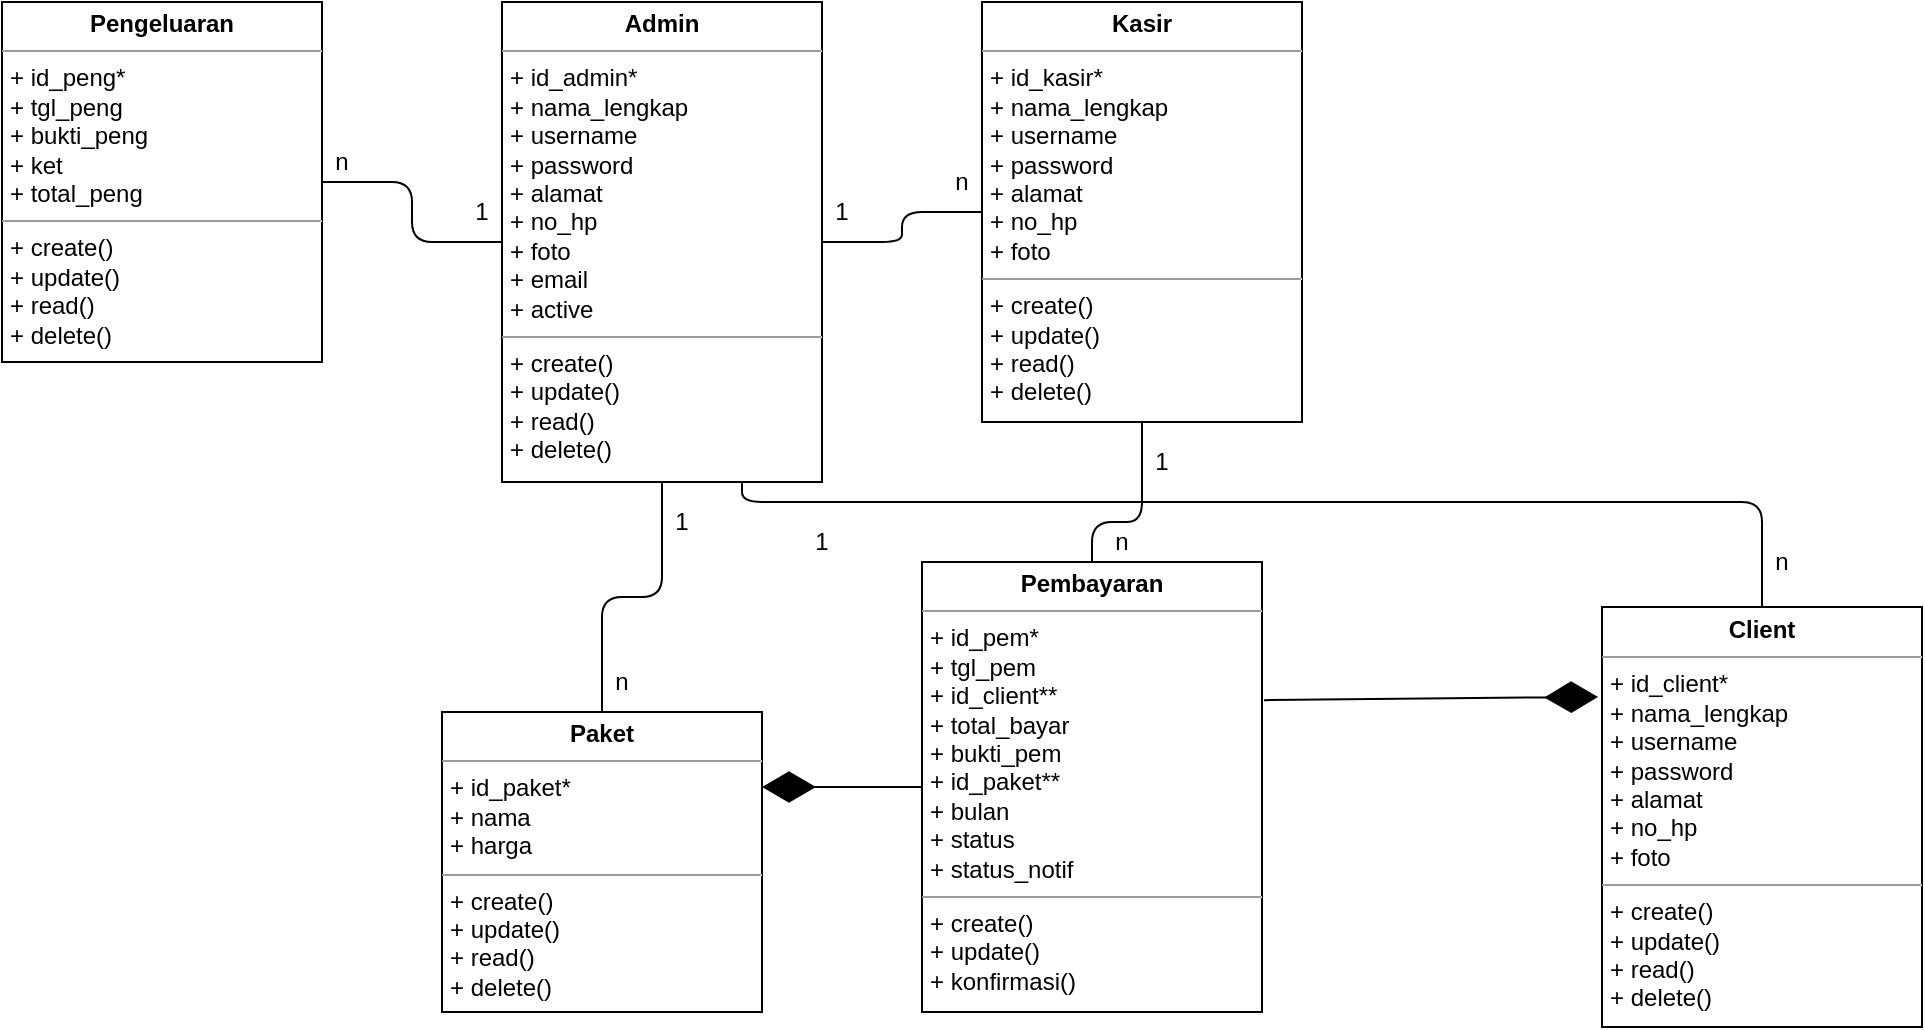 <mxfile version="13.2.4" type="device"><diagram id="6fxZWe6KMfm7ncmy4tfy" name="Page-1"><mxGraphModel dx="723" dy="399" grid="1" gridSize="10" guides="1" tooltips="1" connect="1" arrows="1" fold="1" page="1" pageScale="1" pageWidth="850" pageHeight="1100" math="0" shadow="0"><root><mxCell id="0"/><mxCell id="1" parent="0"/><mxCell id="KlJDVDlZP8FO2NV6lnEd-1" value="&lt;p style=&quot;margin: 0px ; margin-top: 4px ; text-align: center&quot;&gt;&lt;b&gt;Admin&lt;/b&gt;&lt;br&gt;&lt;/p&gt;&lt;hr size=&quot;1&quot;&gt;&lt;p style=&quot;margin: 0px ; margin-left: 4px&quot;&gt;+ id_admin*&lt;/p&gt;&lt;p style=&quot;margin: 0px ; margin-left: 4px&quot;&gt;+ nama_lengkap&lt;/p&gt;&lt;p style=&quot;margin: 0px ; margin-left: 4px&quot;&gt;+ username&lt;/p&gt;&lt;p style=&quot;margin: 0px ; margin-left: 4px&quot;&gt;+ password&lt;/p&gt;&lt;p style=&quot;margin: 0px ; margin-left: 4px&quot;&gt;+ alamat&lt;/p&gt;&lt;p style=&quot;margin: 0px ; margin-left: 4px&quot;&gt;+ no_hp&lt;/p&gt;&lt;p style=&quot;margin: 0px ; margin-left: 4px&quot;&gt;+ foto&lt;/p&gt;&lt;p style=&quot;margin: 0px ; margin-left: 4px&quot;&gt;+ email&lt;/p&gt;&lt;p style=&quot;margin: 0px ; margin-left: 4px&quot;&gt;+ active&lt;br&gt;&lt;/p&gt;&lt;hr size=&quot;1&quot;&gt;&lt;p style=&quot;margin: 0px ; margin-left: 4px&quot;&gt;+ create()&lt;/p&gt;&lt;p style=&quot;margin: 0px ; margin-left: 4px&quot;&gt;+ update()&lt;/p&gt;&lt;p style=&quot;margin: 0px ; margin-left: 4px&quot;&gt;+ read()&lt;/p&gt;&lt;p style=&quot;margin: 0px ; margin-left: 4px&quot;&gt;+ delete()&lt;br&gt;&lt;/p&gt;" style="verticalAlign=top;align=left;overflow=fill;fontSize=12;fontFamily=Helvetica;html=1;" vertex="1" parent="1"><mxGeometry x="400" y="100" width="160" height="240" as="geometry"/></mxCell><mxCell id="KlJDVDlZP8FO2NV6lnEd-2" value="&lt;p style=&quot;margin: 0px ; margin-top: 4px ; text-align: center&quot;&gt;&lt;b&gt;Kasir&lt;/b&gt;&lt;br&gt;&lt;/p&gt;&lt;hr size=&quot;1&quot;&gt;&lt;p style=&quot;margin: 0px ; margin-left: 4px&quot;&gt;+ id_kasir*&lt;/p&gt;&lt;p style=&quot;margin: 0px ; margin-left: 4px&quot;&gt;+ nama_lengkap&lt;/p&gt;&lt;p style=&quot;margin: 0px ; margin-left: 4px&quot;&gt;+ username&lt;/p&gt;&lt;p style=&quot;margin: 0px ; margin-left: 4px&quot;&gt;+ password&lt;/p&gt;&lt;p style=&quot;margin: 0px ; margin-left: 4px&quot;&gt;+ alamat&lt;/p&gt;&lt;p style=&quot;margin: 0px ; margin-left: 4px&quot;&gt;+ no_hp&lt;/p&gt;&lt;p style=&quot;margin: 0px ; margin-left: 4px&quot;&gt;+ foto&lt;/p&gt;&lt;hr size=&quot;1&quot;&gt;&lt;p style=&quot;margin: 0px ; margin-left: 4px&quot;&gt;+ create()&lt;/p&gt;&lt;p style=&quot;margin: 0px ; margin-left: 4px&quot;&gt;+ update()&lt;/p&gt;&lt;p style=&quot;margin: 0px ; margin-left: 4px&quot;&gt;+ read()&lt;/p&gt;&lt;p style=&quot;margin: 0px ; margin-left: 4px&quot;&gt;+ delete()&lt;br&gt;&lt;/p&gt;" style="verticalAlign=top;align=left;overflow=fill;fontSize=12;fontFamily=Helvetica;html=1;" vertex="1" parent="1"><mxGeometry x="640" y="100" width="160" height="210" as="geometry"/></mxCell><mxCell id="KlJDVDlZP8FO2NV6lnEd-3" value="&lt;p style=&quot;margin: 0px ; margin-top: 4px ; text-align: center&quot;&gt;&lt;b&gt;Client&lt;/b&gt;&lt;br&gt;&lt;/p&gt;&lt;hr size=&quot;1&quot;&gt;&lt;p style=&quot;margin: 0px ; margin-left: 4px&quot;&gt;+ id_client*&lt;/p&gt;&lt;p style=&quot;margin: 0px ; margin-left: 4px&quot;&gt;+ nama_lengkap&lt;/p&gt;&lt;p style=&quot;margin: 0px ; margin-left: 4px&quot;&gt;+ username&lt;/p&gt;&lt;p style=&quot;margin: 0px ; margin-left: 4px&quot;&gt;+ password&lt;/p&gt;&lt;p style=&quot;margin: 0px ; margin-left: 4px&quot;&gt;+ alamat&lt;/p&gt;&lt;p style=&quot;margin: 0px ; margin-left: 4px&quot;&gt;+ no_hp&lt;/p&gt;&lt;p style=&quot;margin: 0px ; margin-left: 4px&quot;&gt;+ foto&lt;/p&gt;&lt;hr size=&quot;1&quot;&gt;&lt;p style=&quot;margin: 0px ; margin-left: 4px&quot;&gt;+ create()&lt;/p&gt;&lt;p style=&quot;margin: 0px ; margin-left: 4px&quot;&gt;+ update()&lt;/p&gt;&lt;p style=&quot;margin: 0px ; margin-left: 4px&quot;&gt;+ read()&lt;/p&gt;&lt;p style=&quot;margin: 0px ; margin-left: 4px&quot;&gt;+ delete()&lt;br&gt;&lt;/p&gt;" style="verticalAlign=top;align=left;overflow=fill;fontSize=12;fontFamily=Helvetica;html=1;" vertex="1" parent="1"><mxGeometry x="950" y="402.5" width="160" height="210" as="geometry"/></mxCell><mxCell id="KlJDVDlZP8FO2NV6lnEd-4" value="&lt;p style=&quot;margin: 0px ; margin-top: 4px ; text-align: center&quot;&gt;&lt;b&gt;Paket&lt;/b&gt;&lt;br&gt;&lt;/p&gt;&lt;hr size=&quot;1&quot;&gt;&lt;p style=&quot;margin: 0px ; margin-left: 4px&quot;&gt;+ id_paket*&lt;/p&gt;&lt;p style=&quot;margin: 0px ; margin-left: 4px&quot;&gt;+ nama&lt;/p&gt;&lt;p style=&quot;margin: 0px ; margin-left: 4px&quot;&gt;+ harga&lt;/p&gt;&lt;hr size=&quot;1&quot;&gt;&lt;p style=&quot;margin: 0px ; margin-left: 4px&quot;&gt;+ create()&lt;/p&gt;&lt;p style=&quot;margin: 0px ; margin-left: 4px&quot;&gt;+ update()&lt;/p&gt;&lt;p style=&quot;margin: 0px ; margin-left: 4px&quot;&gt;+ read()&lt;/p&gt;&lt;p style=&quot;margin: 0px ; margin-left: 4px&quot;&gt;+ delete()&lt;br&gt;&lt;/p&gt;" style="verticalAlign=top;align=left;overflow=fill;fontSize=12;fontFamily=Helvetica;html=1;" vertex="1" parent="1"><mxGeometry x="370" y="455" width="160" height="150" as="geometry"/></mxCell><mxCell id="KlJDVDlZP8FO2NV6lnEd-5" value="&lt;p style=&quot;margin: 0px ; margin-top: 4px ; text-align: center&quot;&gt;&lt;b&gt;Pengeluaran&lt;/b&gt;&lt;br&gt;&lt;/p&gt;&lt;hr size=&quot;1&quot;&gt;&lt;p style=&quot;margin: 0px ; margin-left: 4px&quot;&gt;+ id_peng*&lt;/p&gt;&lt;p style=&quot;margin: 0px ; margin-left: 4px&quot;&gt;+ tgl_peng&lt;br&gt;&lt;/p&gt;&lt;p style=&quot;margin: 0px ; margin-left: 4px&quot;&gt;+ bukti_peng&lt;/p&gt;&lt;p style=&quot;margin: 0px ; margin-left: 4px&quot;&gt;+ ket&lt;/p&gt;&lt;p style=&quot;margin: 0px ; margin-left: 4px&quot;&gt;+ total_peng&lt;br&gt;&lt;/p&gt;&lt;hr size=&quot;1&quot;&gt;&lt;p style=&quot;margin: 0px ; margin-left: 4px&quot;&gt;+ create()&lt;/p&gt;&lt;p style=&quot;margin: 0px ; margin-left: 4px&quot;&gt;+ update()&lt;/p&gt;&lt;p style=&quot;margin: 0px ; margin-left: 4px&quot;&gt;+ read()&lt;/p&gt;&lt;p style=&quot;margin: 0px ; margin-left: 4px&quot;&gt;+ delete()&lt;br&gt;&lt;/p&gt;" style="verticalAlign=top;align=left;overflow=fill;fontSize=12;fontFamily=Helvetica;html=1;" vertex="1" parent="1"><mxGeometry x="150" y="100" width="160" height="180" as="geometry"/></mxCell><mxCell id="KlJDVDlZP8FO2NV6lnEd-6" value="&lt;p style=&quot;margin: 0px ; margin-top: 4px ; text-align: center&quot;&gt;&lt;b&gt;Pembayaran&lt;/b&gt;&lt;br&gt;&lt;/p&gt;&lt;hr size=&quot;1&quot;&gt;&lt;p style=&quot;margin: 0px ; margin-left: 4px&quot;&gt;+ id_pem*&lt;/p&gt;&lt;p style=&quot;margin: 0px ; margin-left: 4px&quot;&gt;+ tgl_pem&lt;/p&gt;&lt;p style=&quot;margin: 0px ; margin-left: 4px&quot;&gt;+ id_client**&lt;/p&gt;&lt;p style=&quot;margin: 0px ; margin-left: 4px&quot;&gt;+ total_bayar&lt;br&gt;&lt;/p&gt;&lt;p style=&quot;margin: 0px ; margin-left: 4px&quot;&gt;+ bukti_pem&lt;/p&gt;&lt;p style=&quot;margin: 0px ; margin-left: 4px&quot;&gt;+ id_paket**&lt;/p&gt;&lt;p style=&quot;margin: 0px ; margin-left: 4px&quot;&gt;+ bulan&lt;/p&gt;&lt;p style=&quot;margin: 0px ; margin-left: 4px&quot;&gt;+ status&lt;/p&gt;&lt;p style=&quot;margin: 0px ; margin-left: 4px&quot;&gt;+ status_notif&lt;br&gt;&lt;/p&gt;&lt;hr size=&quot;1&quot;&gt;&lt;p style=&quot;margin: 0px ; margin-left: 4px&quot;&gt;+ create()&lt;/p&gt;&lt;p style=&quot;margin: 0px ; margin-left: 4px&quot;&gt;+ update()&lt;/p&gt;&lt;p style=&quot;margin: 0px ; margin-left: 4px&quot;&gt;+ konfirmasi()&lt;/p&gt;" style="verticalAlign=top;align=left;overflow=fill;fontSize=12;fontFamily=Helvetica;html=1;" vertex="1" parent="1"><mxGeometry x="610" y="380" width="170" height="225" as="geometry"/></mxCell><mxCell id="KlJDVDlZP8FO2NV6lnEd-7" value="" style="endArrow=diamondThin;endFill=1;endSize=24;html=1;exitX=1.006;exitY=0.307;exitDx=0;exitDy=0;exitPerimeter=0;entryX=-0.012;entryY=0.214;entryDx=0;entryDy=0;entryPerimeter=0;" edge="1" parent="1" source="KlJDVDlZP8FO2NV6lnEd-6" target="KlJDVDlZP8FO2NV6lnEd-3"><mxGeometry width="160" relative="1" as="geometry"><mxPoint x="780" y="440" as="sourcePoint"/><mxPoint x="780" y="190" as="targetPoint"/></mxGeometry></mxCell><mxCell id="KlJDVDlZP8FO2NV6lnEd-8" value="" style="endArrow=diamondThin;endFill=1;endSize=24;html=1;exitX=0;exitY=0.5;exitDx=0;exitDy=0;entryX=1;entryY=0.25;entryDx=0;entryDy=0;" edge="1" parent="1" source="KlJDVDlZP8FO2NV6lnEd-6" target="KlJDVDlZP8FO2NV6lnEd-4"><mxGeometry width="160" relative="1" as="geometry"><mxPoint x="480" y="370" as="sourcePoint"/><mxPoint x="640" y="370" as="targetPoint"/></mxGeometry></mxCell><mxCell id="KlJDVDlZP8FO2NV6lnEd-9" value="" style="endArrow=none;html=1;edgeStyle=orthogonalEdgeStyle;entryX=0;entryY=0.5;entryDx=0;entryDy=0;exitX=1;exitY=0.5;exitDx=0;exitDy=0;" edge="1" parent="1" source="KlJDVDlZP8FO2NV6lnEd-5" target="KlJDVDlZP8FO2NV6lnEd-1"><mxGeometry relative="1" as="geometry"><mxPoint x="310" y="220" as="sourcePoint"/><mxPoint x="470" y="220" as="targetPoint"/></mxGeometry></mxCell><mxCell id="KlJDVDlZP8FO2NV6lnEd-12" value="" style="endArrow=none;html=1;edgeStyle=orthogonalEdgeStyle;entryX=0.5;entryY=0;entryDx=0;entryDy=0;exitX=0.5;exitY=1;exitDx=0;exitDy=0;" edge="1" parent="1" source="KlJDVDlZP8FO2NV6lnEd-1" target="KlJDVDlZP8FO2NV6lnEd-4"><mxGeometry relative="1" as="geometry"><mxPoint x="310" y="190" as="sourcePoint"/><mxPoint x="400" y="220" as="targetPoint"/></mxGeometry></mxCell><mxCell id="KlJDVDlZP8FO2NV6lnEd-13" value="" style="endArrow=none;html=1;edgeStyle=orthogonalEdgeStyle;entryX=1;entryY=0.5;entryDx=0;entryDy=0;exitX=0;exitY=0.5;exitDx=0;exitDy=0;" edge="1" parent="1" source="KlJDVDlZP8FO2NV6lnEd-2" target="KlJDVDlZP8FO2NV6lnEd-1"><mxGeometry relative="1" as="geometry"><mxPoint x="480" y="340" as="sourcePoint"/><mxPoint x="450" y="455" as="targetPoint"/></mxGeometry></mxCell><mxCell id="KlJDVDlZP8FO2NV6lnEd-14" value="1" style="text;html=1;strokeColor=none;fillColor=none;align=center;verticalAlign=middle;whiteSpace=wrap;rounded=0;" vertex="1" parent="1"><mxGeometry x="370" y="195" width="40" height="20" as="geometry"/></mxCell><mxCell id="KlJDVDlZP8FO2NV6lnEd-15" value="n" style="text;html=1;strokeColor=none;fillColor=none;align=center;verticalAlign=middle;whiteSpace=wrap;rounded=0;" vertex="1" parent="1"><mxGeometry x="300" y="170" width="40" height="20" as="geometry"/></mxCell><mxCell id="KlJDVDlZP8FO2NV6lnEd-16" value="1" style="text;html=1;strokeColor=none;fillColor=none;align=center;verticalAlign=middle;whiteSpace=wrap;rounded=0;" vertex="1" parent="1"><mxGeometry x="550" y="195" width="40" height="20" as="geometry"/></mxCell><mxCell id="KlJDVDlZP8FO2NV6lnEd-17" value="n" style="text;html=1;strokeColor=none;fillColor=none;align=center;verticalAlign=middle;whiteSpace=wrap;rounded=0;" vertex="1" parent="1"><mxGeometry x="610" y="180" width="40" height="20" as="geometry"/></mxCell><mxCell id="KlJDVDlZP8FO2NV6lnEd-18" value="1" style="text;html=1;strokeColor=none;fillColor=none;align=center;verticalAlign=middle;whiteSpace=wrap;rounded=0;" vertex="1" parent="1"><mxGeometry x="470" y="350" width="40" height="20" as="geometry"/></mxCell><mxCell id="KlJDVDlZP8FO2NV6lnEd-20" value="n" style="text;html=1;strokeColor=none;fillColor=none;align=center;verticalAlign=middle;whiteSpace=wrap;rounded=0;" vertex="1" parent="1"><mxGeometry x="440" y="430" width="40" height="20" as="geometry"/></mxCell><mxCell id="KlJDVDlZP8FO2NV6lnEd-21" value="" style="endArrow=none;html=1;edgeStyle=orthogonalEdgeStyle;entryX=0.75;entryY=1;entryDx=0;entryDy=0;exitX=0.5;exitY=0;exitDx=0;exitDy=0;" edge="1" parent="1" source="KlJDVDlZP8FO2NV6lnEd-3" target="KlJDVDlZP8FO2NV6lnEd-1"><mxGeometry relative="1" as="geometry"><mxPoint x="480" y="340" as="sourcePoint"/><mxPoint x="450" y="455" as="targetPoint"/><Array as="points"><mxPoint x="1030" y="350"/><mxPoint x="520" y="350"/></Array></mxGeometry></mxCell><mxCell id="KlJDVDlZP8FO2NV6lnEd-22" value="1" style="text;html=1;strokeColor=none;fillColor=none;align=center;verticalAlign=middle;whiteSpace=wrap;rounded=0;" vertex="1" parent="1"><mxGeometry x="540" y="360" width="40" height="20" as="geometry"/></mxCell><mxCell id="KlJDVDlZP8FO2NV6lnEd-23" value="n" style="text;html=1;strokeColor=none;fillColor=none;align=center;verticalAlign=middle;whiteSpace=wrap;rounded=0;" vertex="1" parent="1"><mxGeometry x="1020" y="370" width="40" height="20" as="geometry"/></mxCell><mxCell id="KlJDVDlZP8FO2NV6lnEd-25" value="" style="endArrow=none;html=1;edgeStyle=orthogonalEdgeStyle;entryX=0.5;entryY=1;entryDx=0;entryDy=0;exitX=0.5;exitY=0;exitDx=0;exitDy=0;" edge="1" parent="1" source="KlJDVDlZP8FO2NV6lnEd-6" target="KlJDVDlZP8FO2NV6lnEd-2"><mxGeometry relative="1" as="geometry"><mxPoint x="1030" y="402.5" as="sourcePoint"/><mxPoint x="520" y="340" as="targetPoint"/><Array as="points"><mxPoint x="695" y="360"/><mxPoint x="720" y="360"/></Array></mxGeometry></mxCell><mxCell id="KlJDVDlZP8FO2NV6lnEd-26" value="1" style="text;html=1;strokeColor=none;fillColor=none;align=center;verticalAlign=middle;whiteSpace=wrap;rounded=0;" vertex="1" parent="1"><mxGeometry x="710" y="320" width="40" height="20" as="geometry"/></mxCell><mxCell id="KlJDVDlZP8FO2NV6lnEd-27" value="n" style="text;html=1;strokeColor=none;fillColor=none;align=center;verticalAlign=middle;whiteSpace=wrap;rounded=0;" vertex="1" parent="1"><mxGeometry x="690" y="360" width="40" height="20" as="geometry"/></mxCell></root></mxGraphModel></diagram></mxfile>
